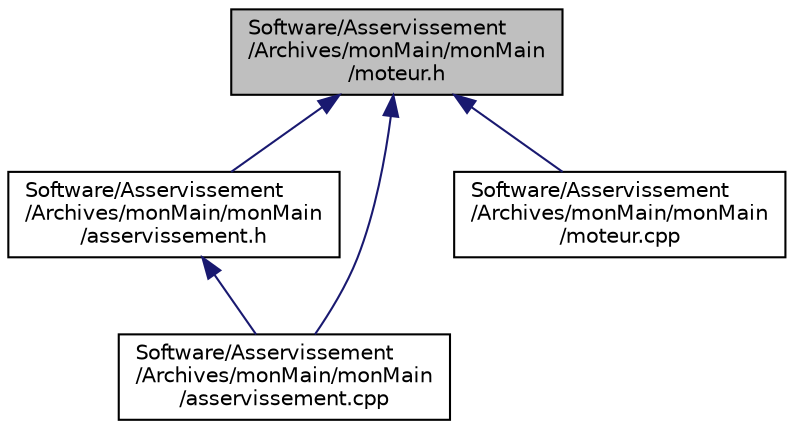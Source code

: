 digraph "Software/Asservissement/Archives/monMain/monMain/moteur.h"
{
  edge [fontname="Helvetica",fontsize="10",labelfontname="Helvetica",labelfontsize="10"];
  node [fontname="Helvetica",fontsize="10",shape=record];
  Node1 [label="Software/Asservissement\l/Archives/monMain/monMain\l/moteur.h",height=0.2,width=0.4,color="black", fillcolor="grey75", style="filled" fontcolor="black"];
  Node1 -> Node2 [dir="back",color="midnightblue",fontsize="10",style="solid",fontname="Helvetica"];
  Node2 [label="Software/Asservissement\l/Archives/monMain/monMain\l/asservissement.h",height=0.2,width=0.4,color="black", fillcolor="white", style="filled",URL="$mon_main_2mon_main_2asservissement_8h.html"];
  Node2 -> Node3 [dir="back",color="midnightblue",fontsize="10",style="solid",fontname="Helvetica"];
  Node3 [label="Software/Asservissement\l/Archives/monMain/monMain\l/asservissement.cpp",height=0.2,width=0.4,color="black", fillcolor="white", style="filled",URL="$mon_main_2mon_main_2asservissement_8cpp.html"];
  Node1 -> Node3 [dir="back",color="midnightblue",fontsize="10",style="solid",fontname="Helvetica"];
  Node1 -> Node4 [dir="back",color="midnightblue",fontsize="10",style="solid",fontname="Helvetica"];
  Node4 [label="Software/Asservissement\l/Archives/monMain/monMain\l/moteur.cpp",height=0.2,width=0.4,color="black", fillcolor="white", style="filled",URL="$mon_main_2mon_main_2moteur_8cpp.html"];
}

